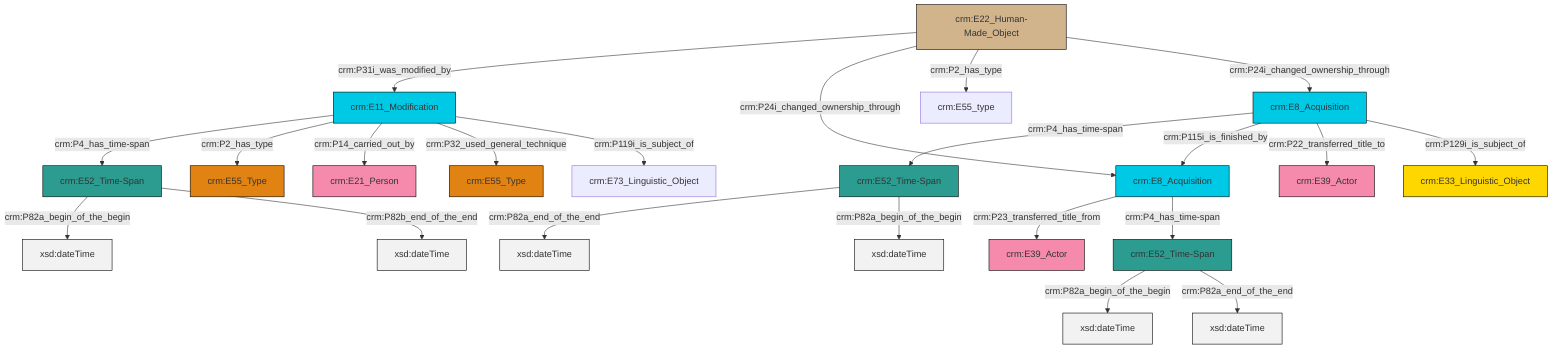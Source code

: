 graph TD
classDef Literal fill:#f2f2f2,stroke:#000000;
classDef CRM_Entity fill:#FFFFFF,stroke:#000000;
classDef Temporal_Entity fill:#00C9E6, stroke:#000000;
classDef Type fill:#E18312, stroke:#000000;
classDef Time-Span fill:#2C9C91, stroke:#000000;
classDef Appellation fill:#FFEB7F, stroke:#000000;
classDef Place fill:#008836, stroke:#000000;
classDef Persistent_Item fill:#B266B2, stroke:#000000;
classDef Conceptual_Object fill:#FFD700, stroke:#000000;
classDef Physical_Thing fill:#D2B48C, stroke:#000000;
classDef Actor fill:#f58aad, stroke:#000000;
classDef PC_Classes fill:#4ce600, stroke:#000000;
classDef Multi fill:#cccccc,stroke:#000000;

0["crm:E8_Acquisition"]:::Temporal_Entity -->|crm:P4_has_time-span| 1["crm:E52_Time-Span"]:::Time-Span
4["crm:E52_Time-Span"]:::Time-Span -->|crm:P82a_begin_of_the_begin| 5[xsd:dateTime]:::Literal
8["crm:E52_Time-Span"]:::Time-Span -->|crm:P82a_begin_of_the_begin| 9[xsd:dateTime]:::Literal
0["crm:E8_Acquisition"]:::Temporal_Entity -->|crm:P115i_is_finished_by| 10["crm:E8_Acquisition"]:::Temporal_Entity
11["crm:E11_Modification"]:::Temporal_Entity -->|crm:P4_has_time-span| 8["crm:E52_Time-Span"]:::Time-Span
10["crm:E8_Acquisition"]:::Temporal_Entity -->|crm:P23_transferred_title_from| 6["crm:E39_Actor"]:::Actor
0["crm:E8_Acquisition"]:::Temporal_Entity -->|crm:P22_transferred_title_to| 16["crm:E39_Actor"]:::Actor
19["crm:E22_Human-Made_Object"]:::Physical_Thing -->|crm:P31i_was_modified_by| 11["crm:E11_Modification"]:::Temporal_Entity
11["crm:E11_Modification"]:::Temporal_Entity -->|crm:P2_has_type| 17["crm:E55_Type"]:::Type
19["crm:E22_Human-Made_Object"]:::Physical_Thing -->|crm:P24i_changed_ownership_through| 10["crm:E8_Acquisition"]:::Temporal_Entity
11["crm:E11_Modification"]:::Temporal_Entity -->|crm:P14_carried_out_by| 24["crm:E21_Person"]:::Actor
11["crm:E11_Modification"]:::Temporal_Entity -->|crm:P32_used_general_technique| 12["crm:E55_Type"]:::Type
11["crm:E11_Modification"]:::Temporal_Entity -->|crm:P119i_is_subject_of| 20["crm:E73_Linguistic_Object"]:::Default
0["crm:E8_Acquisition"]:::Temporal_Entity -->|crm:P129i_is_subject_of| 14["crm:E33_Linguistic_Object"]:::Conceptual_Object
1["crm:E52_Time-Span"]:::Time-Span -->|crm:P82a_end_of_the_end| 31[xsd:dateTime]:::Literal
19["crm:E22_Human-Made_Object"]:::Physical_Thing -->|crm:P2_has_type| 2["crm:E55_type"]:::Default
8["crm:E52_Time-Span"]:::Time-Span -->|crm:P82b_end_of_the_end| 32[xsd:dateTime]:::Literal
1["crm:E52_Time-Span"]:::Time-Span -->|crm:P82a_begin_of_the_begin| 33[xsd:dateTime]:::Literal
4["crm:E52_Time-Span"]:::Time-Span -->|crm:P82a_end_of_the_end| 34[xsd:dateTime]:::Literal
10["crm:E8_Acquisition"]:::Temporal_Entity -->|crm:P4_has_time-span| 4["crm:E52_Time-Span"]:::Time-Span
19["crm:E22_Human-Made_Object"]:::Physical_Thing -->|crm:P24i_changed_ownership_through| 0["crm:E8_Acquisition"]:::Temporal_Entity